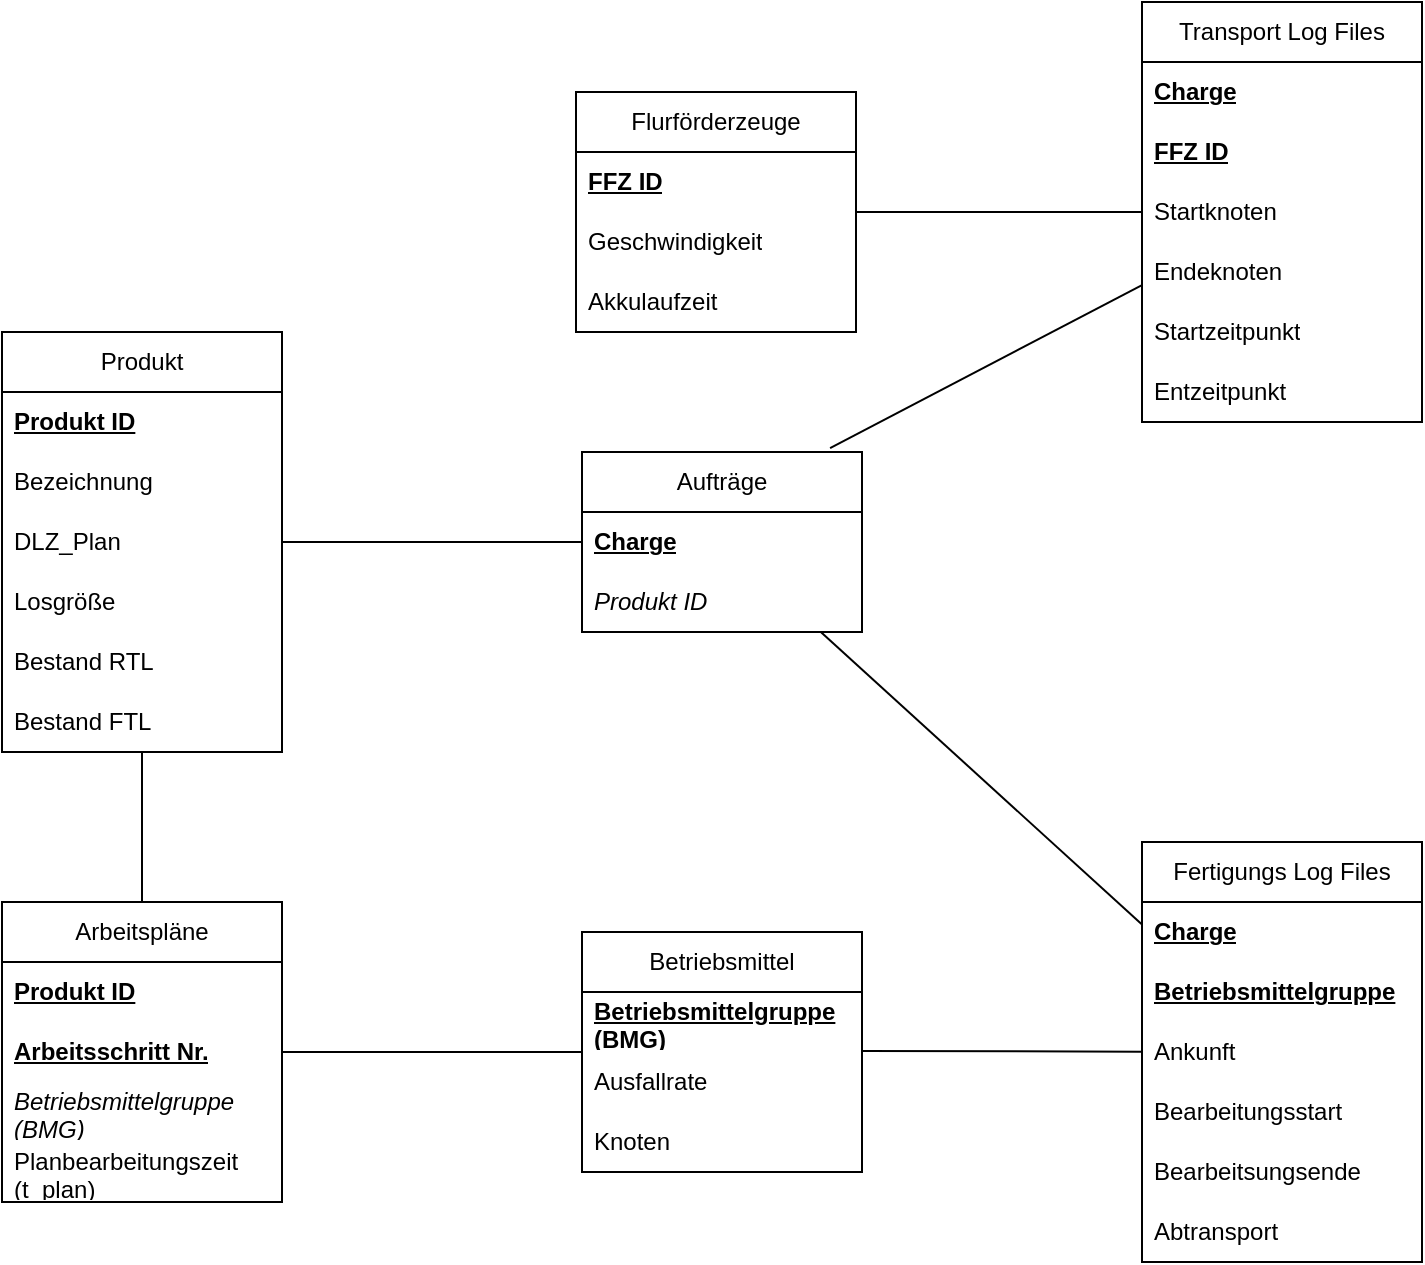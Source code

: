 <mxfile version="24.8.2">
  <diagram name="Seite-1" id="6DkCMBoKulJQqF7nfPsw">
    <mxGraphModel dx="1434" dy="1907" grid="1" gridSize="10" guides="1" tooltips="1" connect="1" arrows="1" fold="1" page="1" pageScale="1" pageWidth="1654" pageHeight="1169" math="0" shadow="0">
      <root>
        <mxCell id="0" />
        <mxCell id="1" parent="0" />
        <mxCell id="RX-VrrgRh-HQoSw7n-uY-1" value="Produkt" style="swimlane;fontStyle=0;childLayout=stackLayout;horizontal=1;startSize=30;horizontalStack=0;resizeParent=1;resizeParentMax=0;resizeLast=0;collapsible=1;marginBottom=0;whiteSpace=wrap;html=1;" vertex="1" parent="1">
          <mxGeometry x="470" y="160" width="140" height="210" as="geometry" />
        </mxCell>
        <mxCell id="RX-VrrgRh-HQoSw7n-uY-2" value="&lt;u&gt;&lt;b&gt;Produkt ID&lt;/b&gt;&lt;/u&gt;" style="text;strokeColor=none;fillColor=none;align=left;verticalAlign=middle;spacingLeft=4;spacingRight=4;overflow=hidden;points=[[0,0.5],[1,0.5]];portConstraint=eastwest;rotatable=0;whiteSpace=wrap;html=1;" vertex="1" parent="RX-VrrgRh-HQoSw7n-uY-1">
          <mxGeometry y="30" width="140" height="30" as="geometry" />
        </mxCell>
        <mxCell id="RX-VrrgRh-HQoSw7n-uY-3" value="Bezeichnung" style="text;strokeColor=none;fillColor=none;align=left;verticalAlign=middle;spacingLeft=4;spacingRight=4;overflow=hidden;points=[[0,0.5],[1,0.5]];portConstraint=eastwest;rotatable=0;whiteSpace=wrap;html=1;" vertex="1" parent="RX-VrrgRh-HQoSw7n-uY-1">
          <mxGeometry y="60" width="140" height="30" as="geometry" />
        </mxCell>
        <mxCell id="RX-VrrgRh-HQoSw7n-uY-4" value="DLZ_Plan" style="text;strokeColor=none;fillColor=none;align=left;verticalAlign=middle;spacingLeft=4;spacingRight=4;overflow=hidden;points=[[0,0.5],[1,0.5]];portConstraint=eastwest;rotatable=0;whiteSpace=wrap;html=1;" vertex="1" parent="RX-VrrgRh-HQoSw7n-uY-1">
          <mxGeometry y="90" width="140" height="30" as="geometry" />
        </mxCell>
        <mxCell id="RX-VrrgRh-HQoSw7n-uY-12" value="Losgröße&lt;span style=&quot;white-space: pre;&quot;&gt;&#x9;&lt;/span&gt;" style="text;strokeColor=none;fillColor=none;align=left;verticalAlign=middle;spacingLeft=4;spacingRight=4;overflow=hidden;points=[[0,0.5],[1,0.5]];portConstraint=eastwest;rotatable=0;whiteSpace=wrap;html=1;" vertex="1" parent="RX-VrrgRh-HQoSw7n-uY-1">
          <mxGeometry y="120" width="140" height="30" as="geometry" />
        </mxCell>
        <mxCell id="RX-VrrgRh-HQoSw7n-uY-11" value="Bestand RTL" style="text;strokeColor=none;fillColor=none;align=left;verticalAlign=middle;spacingLeft=4;spacingRight=4;overflow=hidden;points=[[0,0.5],[1,0.5]];portConstraint=eastwest;rotatable=0;whiteSpace=wrap;html=1;" vertex="1" parent="RX-VrrgRh-HQoSw7n-uY-1">
          <mxGeometry y="150" width="140" height="30" as="geometry" />
        </mxCell>
        <mxCell id="RX-VrrgRh-HQoSw7n-uY-10" value="Bestand FTL" style="text;strokeColor=none;fillColor=none;align=left;verticalAlign=middle;spacingLeft=4;spacingRight=4;overflow=hidden;points=[[0,0.5],[1,0.5]];portConstraint=eastwest;rotatable=0;whiteSpace=wrap;html=1;" vertex="1" parent="RX-VrrgRh-HQoSw7n-uY-1">
          <mxGeometry y="180" width="140" height="30" as="geometry" />
        </mxCell>
        <mxCell id="RX-VrrgRh-HQoSw7n-uY-13" value="Aufträge" style="swimlane;fontStyle=0;childLayout=stackLayout;horizontal=1;startSize=30;horizontalStack=0;resizeParent=1;resizeParentMax=0;resizeLast=0;collapsible=1;marginBottom=0;whiteSpace=wrap;html=1;" vertex="1" parent="1">
          <mxGeometry x="760" y="220" width="140" height="90" as="geometry" />
        </mxCell>
        <mxCell id="RX-VrrgRh-HQoSw7n-uY-14" value="&lt;u&gt;&lt;b&gt;Charge&lt;/b&gt;&lt;/u&gt;" style="text;strokeColor=none;fillColor=none;align=left;verticalAlign=middle;spacingLeft=4;spacingRight=4;overflow=hidden;points=[[0,0.5],[1,0.5]];portConstraint=eastwest;rotatable=0;whiteSpace=wrap;html=1;" vertex="1" parent="RX-VrrgRh-HQoSw7n-uY-13">
          <mxGeometry y="30" width="140" height="30" as="geometry" />
        </mxCell>
        <mxCell id="RX-VrrgRh-HQoSw7n-uY-15" value="&lt;i&gt;Produkt ID&lt;/i&gt;" style="text;strokeColor=none;fillColor=none;align=left;verticalAlign=middle;spacingLeft=4;spacingRight=4;overflow=hidden;points=[[0,0.5],[1,0.5]];portConstraint=eastwest;rotatable=0;whiteSpace=wrap;html=1;" vertex="1" parent="RX-VrrgRh-HQoSw7n-uY-13">
          <mxGeometry y="60" width="140" height="30" as="geometry" />
        </mxCell>
        <mxCell id="RX-VrrgRh-HQoSw7n-uY-21" value="" style="endArrow=none;html=1;rounded=0;" edge="1" parent="1" source="RX-VrrgRh-HQoSw7n-uY-1" target="RX-VrrgRh-HQoSw7n-uY-13">
          <mxGeometry width="50" height="50" relative="1" as="geometry">
            <mxPoint x="1000" y="480" as="sourcePoint" />
            <mxPoint x="1050" y="430" as="targetPoint" />
          </mxGeometry>
        </mxCell>
        <mxCell id="RX-VrrgRh-HQoSw7n-uY-22" value="Arbeitspläne" style="swimlane;fontStyle=0;childLayout=stackLayout;horizontal=1;startSize=30;horizontalStack=0;resizeParent=1;resizeParentMax=0;resizeLast=0;collapsible=1;marginBottom=0;whiteSpace=wrap;html=1;" vertex="1" parent="1">
          <mxGeometry x="470" y="445" width="140" height="150" as="geometry" />
        </mxCell>
        <mxCell id="RX-VrrgRh-HQoSw7n-uY-23" value="&lt;u&gt;&lt;b&gt;Produkt ID&lt;/b&gt;&lt;/u&gt;" style="text;strokeColor=none;fillColor=none;align=left;verticalAlign=middle;spacingLeft=4;spacingRight=4;overflow=hidden;points=[[0,0.5],[1,0.5]];portConstraint=eastwest;rotatable=0;whiteSpace=wrap;html=1;" vertex="1" parent="RX-VrrgRh-HQoSw7n-uY-22">
          <mxGeometry y="30" width="140" height="30" as="geometry" />
        </mxCell>
        <mxCell id="RX-VrrgRh-HQoSw7n-uY-24" value="&lt;b&gt;&lt;u&gt;Arbeitsschritt Nr.&lt;/u&gt;&lt;/b&gt;" style="text;strokeColor=none;fillColor=none;align=left;verticalAlign=middle;spacingLeft=4;spacingRight=4;overflow=hidden;points=[[0,0.5],[1,0.5]];portConstraint=eastwest;rotatable=0;whiteSpace=wrap;html=1;" vertex="1" parent="RX-VrrgRh-HQoSw7n-uY-22">
          <mxGeometry y="60" width="140" height="30" as="geometry" />
        </mxCell>
        <mxCell id="RX-VrrgRh-HQoSw7n-uY-25" value="Betriebsmittelgruppe (BMG)" style="text;strokeColor=none;fillColor=none;align=left;verticalAlign=middle;spacingLeft=4;spacingRight=4;overflow=hidden;points=[[0,0.5],[1,0.5]];portConstraint=eastwest;rotatable=0;whiteSpace=wrap;html=1;fontStyle=2" vertex="1" parent="RX-VrrgRh-HQoSw7n-uY-22">
          <mxGeometry y="90" width="140" height="30" as="geometry" />
        </mxCell>
        <mxCell id="RX-VrrgRh-HQoSw7n-uY-26" value="Planbearbeitungszeit (t_plan)" style="text;strokeColor=none;fillColor=none;align=left;verticalAlign=middle;spacingLeft=4;spacingRight=4;overflow=hidden;points=[[0,0.5],[1,0.5]];portConstraint=eastwest;rotatable=0;whiteSpace=wrap;html=1;" vertex="1" parent="RX-VrrgRh-HQoSw7n-uY-22">
          <mxGeometry y="120" width="140" height="30" as="geometry" />
        </mxCell>
        <mxCell id="RX-VrrgRh-HQoSw7n-uY-29" value="" style="endArrow=none;html=1;rounded=0;entryX=0.5;entryY=0;entryDx=0;entryDy=0;" edge="1" parent="1" source="RX-VrrgRh-HQoSw7n-uY-1" target="RX-VrrgRh-HQoSw7n-uY-22">
          <mxGeometry width="50" height="50" relative="1" as="geometry">
            <mxPoint x="620" y="275" as="sourcePoint" />
            <mxPoint x="770" y="275" as="targetPoint" />
          </mxGeometry>
        </mxCell>
        <mxCell id="RX-VrrgRh-HQoSw7n-uY-30" value="Betriebsmittel" style="swimlane;fontStyle=0;childLayout=stackLayout;horizontal=1;startSize=30;horizontalStack=0;resizeParent=1;resizeParentMax=0;resizeLast=0;collapsible=1;marginBottom=0;whiteSpace=wrap;html=1;" vertex="1" parent="1">
          <mxGeometry x="760" y="460" width="140" height="120" as="geometry" />
        </mxCell>
        <mxCell id="RX-VrrgRh-HQoSw7n-uY-31" value="&lt;u&gt;&lt;b&gt;Betriebsmittelgruppe (BMG)&lt;/b&gt;&lt;/u&gt;" style="text;strokeColor=none;fillColor=none;align=left;verticalAlign=middle;spacingLeft=4;spacingRight=4;overflow=hidden;points=[[0,0.5],[1,0.5]];portConstraint=eastwest;rotatable=0;whiteSpace=wrap;html=1;" vertex="1" parent="RX-VrrgRh-HQoSw7n-uY-30">
          <mxGeometry y="30" width="140" height="30" as="geometry" />
        </mxCell>
        <mxCell id="RX-VrrgRh-HQoSw7n-uY-32" value="Ausfallrate" style="text;strokeColor=none;fillColor=none;align=left;verticalAlign=middle;spacingLeft=4;spacingRight=4;overflow=hidden;points=[[0,0.5],[1,0.5]];portConstraint=eastwest;rotatable=0;whiteSpace=wrap;html=1;" vertex="1" parent="RX-VrrgRh-HQoSw7n-uY-30">
          <mxGeometry y="60" width="140" height="30" as="geometry" />
        </mxCell>
        <mxCell id="RX-VrrgRh-HQoSw7n-uY-33" value="Knoten" style="text;strokeColor=none;fillColor=none;align=left;verticalAlign=middle;spacingLeft=4;spacingRight=4;overflow=hidden;points=[[0,0.5],[1,0.5]];portConstraint=eastwest;rotatable=0;whiteSpace=wrap;html=1;fontStyle=0" vertex="1" parent="RX-VrrgRh-HQoSw7n-uY-30">
          <mxGeometry y="90" width="140" height="30" as="geometry" />
        </mxCell>
        <mxCell id="RX-VrrgRh-HQoSw7n-uY-35" value="" style="endArrow=none;html=1;rounded=0;" edge="1" parent="1" source="RX-VrrgRh-HQoSw7n-uY-22" target="RX-VrrgRh-HQoSw7n-uY-30">
          <mxGeometry width="50" height="50" relative="1" as="geometry">
            <mxPoint x="1000" y="480" as="sourcePoint" />
            <mxPoint x="1050" y="430" as="targetPoint" />
          </mxGeometry>
        </mxCell>
        <mxCell id="RX-VrrgRh-HQoSw7n-uY-36" value="Flurförderzeuge" style="swimlane;fontStyle=0;childLayout=stackLayout;horizontal=1;startSize=30;horizontalStack=0;resizeParent=1;resizeParentMax=0;resizeLast=0;collapsible=1;marginBottom=0;whiteSpace=wrap;html=1;" vertex="1" parent="1">
          <mxGeometry x="757" y="40" width="140" height="120" as="geometry" />
        </mxCell>
        <mxCell id="RX-VrrgRh-HQoSw7n-uY-37" value="&lt;u&gt;&lt;b&gt;FFZ ID&lt;/b&gt;&lt;/u&gt;" style="text;strokeColor=none;fillColor=none;align=left;verticalAlign=middle;spacingLeft=4;spacingRight=4;overflow=hidden;points=[[0,0.5],[1,0.5]];portConstraint=eastwest;rotatable=0;whiteSpace=wrap;html=1;" vertex="1" parent="RX-VrrgRh-HQoSw7n-uY-36">
          <mxGeometry y="30" width="140" height="30" as="geometry" />
        </mxCell>
        <mxCell id="RX-VrrgRh-HQoSw7n-uY-38" value="Geschwindigkeit" style="text;strokeColor=none;fillColor=none;align=left;verticalAlign=middle;spacingLeft=4;spacingRight=4;overflow=hidden;points=[[0,0.5],[1,0.5]];portConstraint=eastwest;rotatable=0;whiteSpace=wrap;html=1;" vertex="1" parent="RX-VrrgRh-HQoSw7n-uY-36">
          <mxGeometry y="60" width="140" height="30" as="geometry" />
        </mxCell>
        <mxCell id="RX-VrrgRh-HQoSw7n-uY-39" value="Akkulaufzeit" style="text;strokeColor=none;fillColor=none;align=left;verticalAlign=middle;spacingLeft=4;spacingRight=4;overflow=hidden;points=[[0,0.5],[1,0.5]];portConstraint=eastwest;rotatable=0;whiteSpace=wrap;html=1;" vertex="1" parent="RX-VrrgRh-HQoSw7n-uY-36">
          <mxGeometry y="90" width="140" height="30" as="geometry" />
        </mxCell>
        <mxCell id="RX-VrrgRh-HQoSw7n-uY-43" value="Transport Log Files" style="swimlane;fontStyle=0;childLayout=stackLayout;horizontal=1;startSize=30;horizontalStack=0;resizeParent=1;resizeParentMax=0;resizeLast=0;collapsible=1;marginBottom=0;whiteSpace=wrap;html=1;" vertex="1" parent="1">
          <mxGeometry x="1040" y="-5" width="140" height="210" as="geometry" />
        </mxCell>
        <mxCell id="RX-VrrgRh-HQoSw7n-uY-44" value="&lt;u&gt;&lt;b&gt;Charge&lt;/b&gt;&lt;/u&gt;" style="text;strokeColor=none;fillColor=none;align=left;verticalAlign=middle;spacingLeft=4;spacingRight=4;overflow=hidden;points=[[0,0.5],[1,0.5]];portConstraint=eastwest;rotatable=0;whiteSpace=wrap;html=1;" vertex="1" parent="RX-VrrgRh-HQoSw7n-uY-43">
          <mxGeometry y="30" width="140" height="30" as="geometry" />
        </mxCell>
        <mxCell id="RX-VrrgRh-HQoSw7n-uY-45" value="FFZ ID" style="text;strokeColor=none;fillColor=none;align=left;verticalAlign=middle;spacingLeft=4;spacingRight=4;overflow=hidden;points=[[0,0.5],[1,0.5]];portConstraint=eastwest;rotatable=0;whiteSpace=wrap;html=1;fontStyle=5" vertex="1" parent="RX-VrrgRh-HQoSw7n-uY-43">
          <mxGeometry y="60" width="140" height="30" as="geometry" />
        </mxCell>
        <mxCell id="RX-VrrgRh-HQoSw7n-uY-46" value="Startknoten" style="text;strokeColor=none;fillColor=none;align=left;verticalAlign=middle;spacingLeft=4;spacingRight=4;overflow=hidden;points=[[0,0.5],[1,0.5]];portConstraint=eastwest;rotatable=0;whiteSpace=wrap;html=1;" vertex="1" parent="RX-VrrgRh-HQoSw7n-uY-43">
          <mxGeometry y="90" width="140" height="30" as="geometry" />
        </mxCell>
        <mxCell id="RX-VrrgRh-HQoSw7n-uY-47" value="Endeknoten" style="text;strokeColor=none;fillColor=none;align=left;verticalAlign=middle;spacingLeft=4;spacingRight=4;overflow=hidden;points=[[0,0.5],[1,0.5]];portConstraint=eastwest;rotatable=0;whiteSpace=wrap;html=1;" vertex="1" parent="RX-VrrgRh-HQoSw7n-uY-43">
          <mxGeometry y="120" width="140" height="30" as="geometry" />
        </mxCell>
        <mxCell id="RX-VrrgRh-HQoSw7n-uY-48" value="Startzeitpunkt" style="text;strokeColor=none;fillColor=none;align=left;verticalAlign=middle;spacingLeft=4;spacingRight=4;overflow=hidden;points=[[0,0.5],[1,0.5]];portConstraint=eastwest;rotatable=0;whiteSpace=wrap;html=1;" vertex="1" parent="RX-VrrgRh-HQoSw7n-uY-43">
          <mxGeometry y="150" width="140" height="30" as="geometry" />
        </mxCell>
        <mxCell id="RX-VrrgRh-HQoSw7n-uY-49" value="Entzeitpunkt" style="text;strokeColor=none;fillColor=none;align=left;verticalAlign=middle;spacingLeft=4;spacingRight=4;overflow=hidden;points=[[0,0.5],[1,0.5]];portConstraint=eastwest;rotatable=0;whiteSpace=wrap;html=1;" vertex="1" parent="RX-VrrgRh-HQoSw7n-uY-43">
          <mxGeometry y="180" width="140" height="30" as="geometry" />
        </mxCell>
        <mxCell id="RX-VrrgRh-HQoSw7n-uY-50" value="Fertigungs Log Files" style="swimlane;fontStyle=0;childLayout=stackLayout;horizontal=1;startSize=30;horizontalStack=0;resizeParent=1;resizeParentMax=0;resizeLast=0;collapsible=1;marginBottom=0;whiteSpace=wrap;html=1;" vertex="1" parent="1">
          <mxGeometry x="1040" y="415" width="140" height="210" as="geometry" />
        </mxCell>
        <mxCell id="RX-VrrgRh-HQoSw7n-uY-51" value="&lt;u&gt;&lt;b&gt;Charge&lt;/b&gt;&lt;/u&gt;" style="text;strokeColor=none;fillColor=none;align=left;verticalAlign=middle;spacingLeft=4;spacingRight=4;overflow=hidden;points=[[0,0.5],[1,0.5]];portConstraint=eastwest;rotatable=0;whiteSpace=wrap;html=1;" vertex="1" parent="RX-VrrgRh-HQoSw7n-uY-50">
          <mxGeometry y="30" width="140" height="30" as="geometry" />
        </mxCell>
        <mxCell id="RX-VrrgRh-HQoSw7n-uY-52" value="&lt;b&gt;&lt;u&gt;Betriebsmittelgruppe&lt;/u&gt;&lt;/b&gt;" style="text;strokeColor=none;fillColor=none;align=left;verticalAlign=middle;spacingLeft=4;spacingRight=4;overflow=hidden;points=[[0,0.5],[1,0.5]];portConstraint=eastwest;rotatable=0;whiteSpace=wrap;html=1;" vertex="1" parent="RX-VrrgRh-HQoSw7n-uY-50">
          <mxGeometry y="60" width="140" height="30" as="geometry" />
        </mxCell>
        <mxCell id="RX-VrrgRh-HQoSw7n-uY-53" value="Ankunft" style="text;strokeColor=none;fillColor=none;align=left;verticalAlign=middle;spacingLeft=4;spacingRight=4;overflow=hidden;points=[[0,0.5],[1,0.5]];portConstraint=eastwest;rotatable=0;whiteSpace=wrap;html=1;" vertex="1" parent="RX-VrrgRh-HQoSw7n-uY-50">
          <mxGeometry y="90" width="140" height="30" as="geometry" />
        </mxCell>
        <mxCell id="RX-VrrgRh-HQoSw7n-uY-54" value="Bearbeitungsstart" style="text;strokeColor=none;fillColor=none;align=left;verticalAlign=middle;spacingLeft=4;spacingRight=4;overflow=hidden;points=[[0,0.5],[1,0.5]];portConstraint=eastwest;rotatable=0;whiteSpace=wrap;html=1;" vertex="1" parent="RX-VrrgRh-HQoSw7n-uY-50">
          <mxGeometry y="120" width="140" height="30" as="geometry" />
        </mxCell>
        <mxCell id="RX-VrrgRh-HQoSw7n-uY-55" value="Bearbeitsungsende" style="text;strokeColor=none;fillColor=none;align=left;verticalAlign=middle;spacingLeft=4;spacingRight=4;overflow=hidden;points=[[0,0.5],[1,0.5]];portConstraint=eastwest;rotatable=0;whiteSpace=wrap;html=1;" vertex="1" parent="RX-VrrgRh-HQoSw7n-uY-50">
          <mxGeometry y="150" width="140" height="30" as="geometry" />
        </mxCell>
        <mxCell id="RX-VrrgRh-HQoSw7n-uY-56" value="Abtransport" style="text;strokeColor=none;fillColor=none;align=left;verticalAlign=middle;spacingLeft=4;spacingRight=4;overflow=hidden;points=[[0,0.5],[1,0.5]];portConstraint=eastwest;rotatable=0;whiteSpace=wrap;html=1;" vertex="1" parent="RX-VrrgRh-HQoSw7n-uY-50">
          <mxGeometry y="180" width="140" height="30" as="geometry" />
        </mxCell>
        <mxCell id="RX-VrrgRh-HQoSw7n-uY-57" value="" style="endArrow=none;html=1;rounded=0;entryX=0.886;entryY=-0.022;entryDx=0;entryDy=0;entryPerimeter=0;" edge="1" parent="1" source="RX-VrrgRh-HQoSw7n-uY-43" target="RX-VrrgRh-HQoSw7n-uY-13">
          <mxGeometry width="50" height="50" relative="1" as="geometry">
            <mxPoint x="620" y="275" as="sourcePoint" />
            <mxPoint x="770" y="275" as="targetPoint" />
          </mxGeometry>
        </mxCell>
        <mxCell id="RX-VrrgRh-HQoSw7n-uY-58" value="" style="endArrow=none;html=1;rounded=0;" edge="1" parent="1" source="RX-VrrgRh-HQoSw7n-uY-43" target="RX-VrrgRh-HQoSw7n-uY-36">
          <mxGeometry width="50" height="50" relative="1" as="geometry">
            <mxPoint x="630" y="285" as="sourcePoint" />
            <mxPoint x="780" y="285" as="targetPoint" />
          </mxGeometry>
        </mxCell>
        <mxCell id="RX-VrrgRh-HQoSw7n-uY-59" value="" style="endArrow=none;html=1;rounded=0;" edge="1" parent="1" source="RX-VrrgRh-HQoSw7n-uY-13" target="RX-VrrgRh-HQoSw7n-uY-50">
          <mxGeometry width="50" height="50" relative="1" as="geometry">
            <mxPoint x="780" y="380" as="sourcePoint" />
            <mxPoint x="930" y="380" as="targetPoint" />
          </mxGeometry>
        </mxCell>
        <mxCell id="RX-VrrgRh-HQoSw7n-uY-60" value="" style="endArrow=none;html=1;rounded=0;" edge="1" parent="1" target="RX-VrrgRh-HQoSw7n-uY-50">
          <mxGeometry width="50" height="50" relative="1" as="geometry">
            <mxPoint x="900" y="519.5" as="sourcePoint" />
            <mxPoint x="1050" y="519.5" as="targetPoint" />
          </mxGeometry>
        </mxCell>
      </root>
    </mxGraphModel>
  </diagram>
</mxfile>
